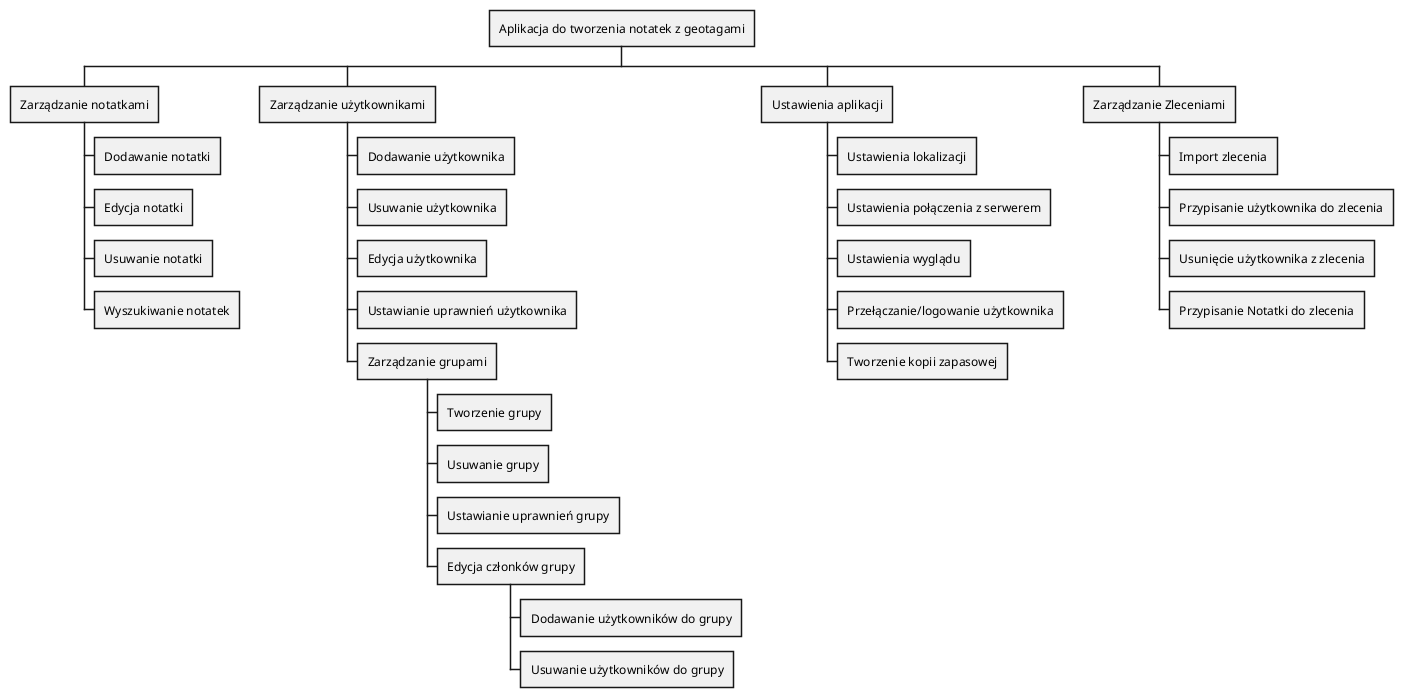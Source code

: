 @startwbs>
+ Aplikacja do tworzenia notatek z geotagami
++ Zarządzanie notatkami
+++ Dodawanie notatki
+++ Edycja notatki
+++ Usuwanie notatki
+++ Wyszukiwanie notatek
++ Zarządzanie użytkownikami
+++ Dodawanie użytkownika
+++ Usuwanie użytkownika
+++ Edycja użytkownika
+++ Ustawianie uprawnień użytkownika
+++ Zarządzanie grupami
++++ Tworzenie grupy
++++ Usuwanie grupy
++++ Ustawianie uprawnień grupy
++++ Edycja członków grupy
+++++ Dodawanie użytkowników do grupy
+++++ Usuwanie użytkowników do grupy
++ Ustawienia aplikacji
+++ Ustawienia lokalizacji
+++ Ustawienia połączenia z serwerem
+++ Ustawienia wyglądu
+++ Przełączanie/logowanie użytkownika
+++ Tworzenie kopii zapasowej
++ Zarządzanie Zleceniami
+++ Import zlecenia
+++ Przypisanie użytkownika do zlecenia
+++ Usunięcie użytkownika z zlecenia
+++ Przypisanie Notatki do zlecenia
@endwbs>
